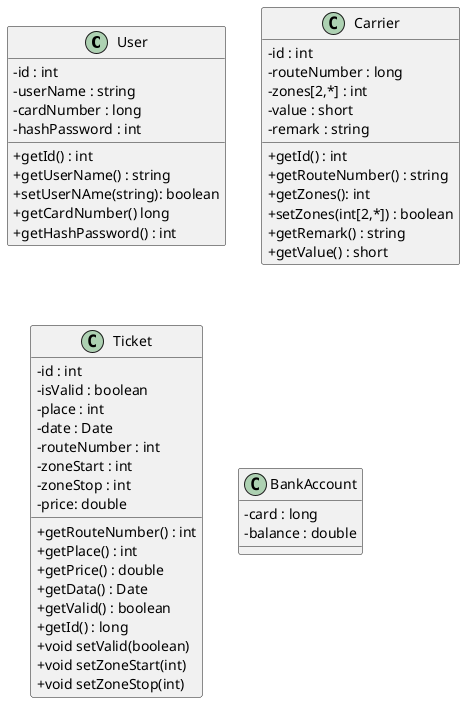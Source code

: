 @startuml Bus Station
skinparam classAttributeIconSize 0
class User {
    - id : int
    - userName : string
    - cardNumber : long
    - hashPassword : int
    + getId() : int
    + getUserName() : string
    + setUserNAme(string): boolean
    + getCardNumber() long
    + getHashPassword() : int
}
class Carrier {
    - id : int
    - routeNumber : long
    - zones[2,*] : int
    - value : short
    - remark : string
    + getId() : int
    + getRouteNumber() : string
    + getZones(): int
    + setZones(int[2,*]) : boolean
    + getRemark() : string
    + getValue() : short
}
class Ticket {
    - id : int
    - isValid : boolean
    - place : int
    - date : Date
    - routeNumber : int
    - zoneStart : int
    - zoneStop : int
    - price: double
    + getRouteNumber() : int
    + getPlace() : int
    + getPrice() : double
    + getData() : Date
    + getValid() : boolean
    + getId() : long
    + void setValid(boolean)
    + void setZoneStart(int)
    + void setZoneStop(int)
}
class BankAccount {
    - card : long
    - balance : double
}
@enduml